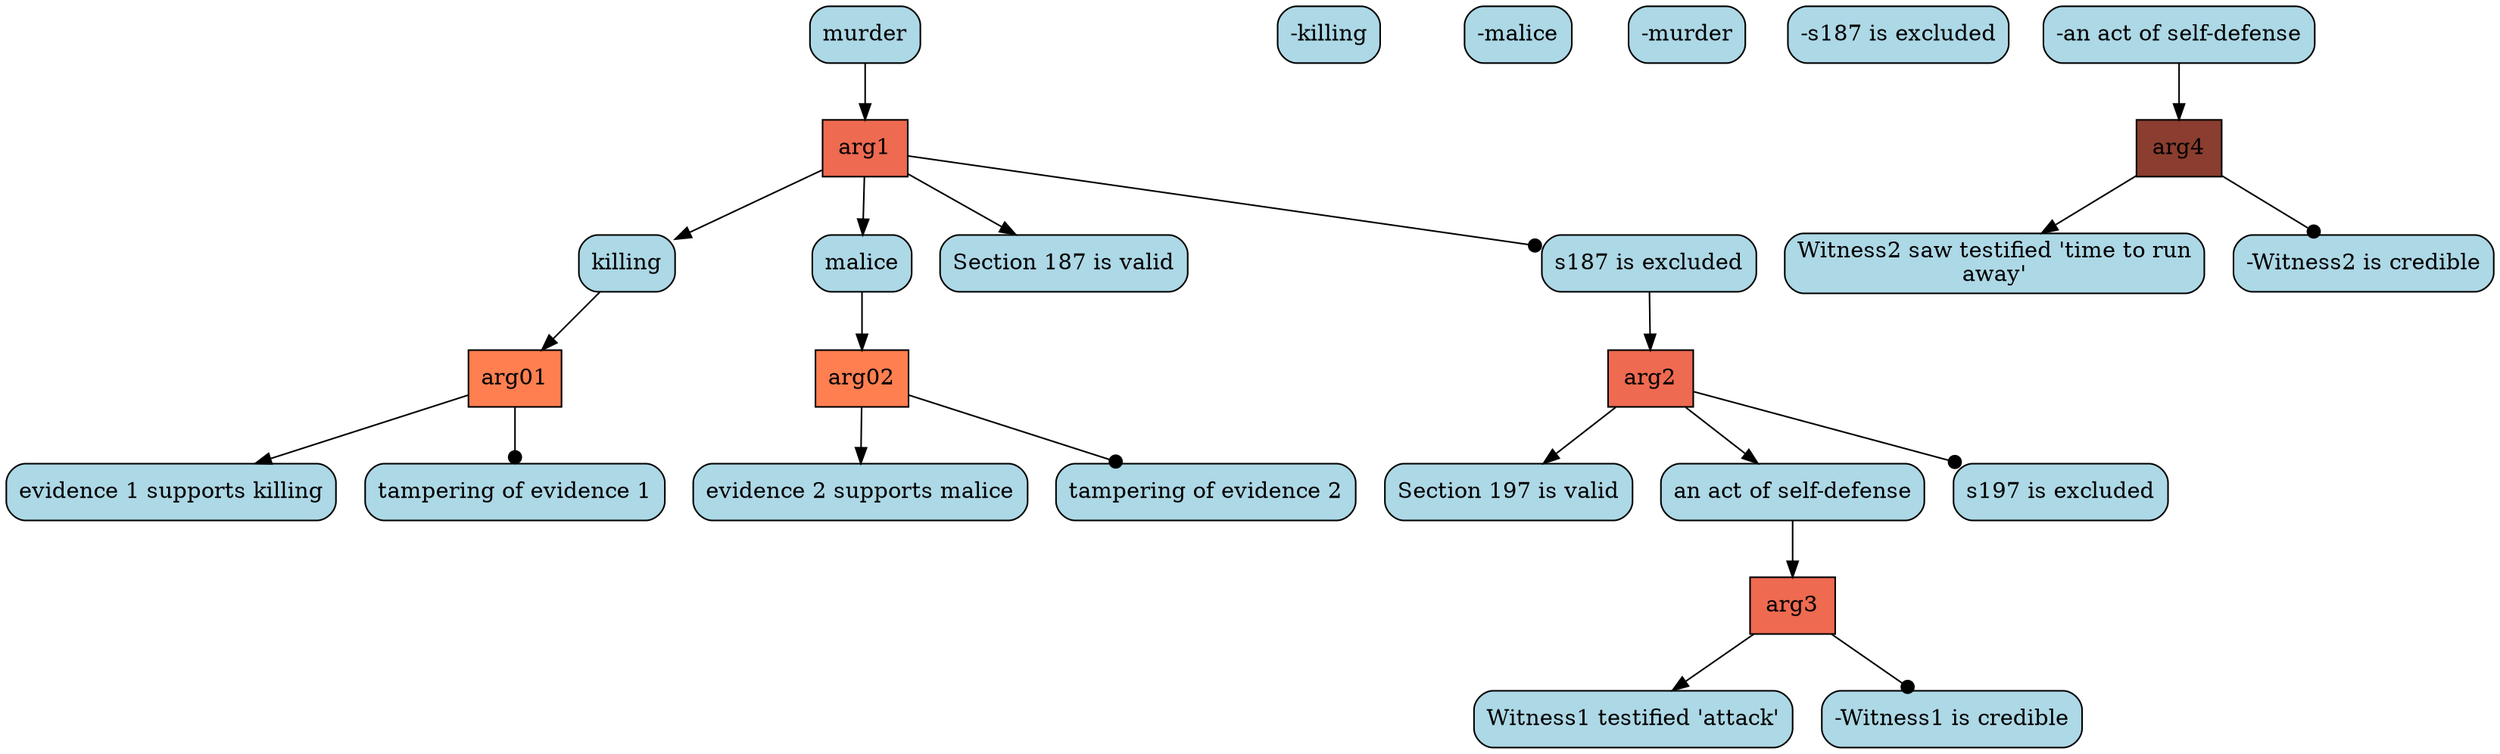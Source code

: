 digraph G{ 
"arg01" [color="black", fillcolor="coral",fixedsize=false, shape=box, style="filled"]; 
"killing" [color="black", fillcolor="lightblue", fixedsize=false,  shape="box", style="rounded,filled"]; 
"-killing" [color="black", fillcolor="lightblue", fixedsize=false,  shape="box", style="rounded,filled"]; 
"evidence 1 supports killing" [color="black", fillcolor="lightblue", fixedsize=false,  shape="box", style="rounded,filled"]; 
"tampering of evidence 1" [color="black", fillcolor="lightblue", fixedsize=false,  shape="box", style="rounded,filled"]; 
"arg02" [color="black", fillcolor="coral",fixedsize=false, shape=box, style="filled"]; 
"malice" [color="black", fillcolor="lightblue", fixedsize=false,  shape="box", style="rounded,filled"]; 
"-malice" [color="black", fillcolor="lightblue", fixedsize=false,  shape="box", style="rounded,filled"]; 
"evidence 2 supports malice" [color="black", fillcolor="lightblue", fixedsize=false,  shape="box", style="rounded,filled"]; 
"tampering of evidence 2" [color="black", fillcolor="lightblue", fixedsize=false,  shape="box", style="rounded,filled"]; 
"arg1" [color="black", fillcolor="coral2",fixedsize=false, shape=box, style="filled"]; 
"murder" [color="black", fillcolor="lightblue", fixedsize=false,  shape="box", style="rounded,filled"]; 
"-murder" [color="black", fillcolor="lightblue", fixedsize=false,  shape="box", style="rounded,filled"]; 
"Section 187 is valid" [color="black", fillcolor="lightblue", fixedsize=false,  shape="box", style="rounded,filled"]; 
"s187 is excluded" [color="black", fillcolor="lightblue", fixedsize=false,  shape="box", style="rounded,filled"]; 
"arg2" [color="black", fillcolor="coral2",fixedsize=false, shape=box, style="filled"]; 
"-s187 is excluded" [color="black", fillcolor="lightblue", fixedsize=false,  shape="box", style="rounded,filled"]; 
"Section 197 is valid" [color="black", fillcolor="lightblue", fixedsize=false,  shape="box", style="rounded,filled"]; 
"an act of self-defense" [color="black", fillcolor="lightblue", fixedsize=false,  shape="box", style="rounded,filled"]; 
"s197 is excluded" [color="black", fillcolor="lightblue", fixedsize=false,  shape="box", style="rounded,filled"]; 
"arg3" [color="black", fillcolor="coral2",fixedsize=false, shape=box, style="filled"]; 
"-an act of self-defense" [color="black", fillcolor="lightblue", fixedsize=false,  shape="box", style="rounded,filled"]; 
"Witness1 testified 'attack'" [color="black", fillcolor="lightblue", fixedsize=false,  shape="box", style="rounded,filled"]; 
"-Witness1 is credible" [color="black", fillcolor="lightblue", fixedsize=false,  shape="box", style="rounded,filled"]; 
"arg4" [color="black", fillcolor="coral4",fixedsize=false, shape=box, style="filled"]; 
"Witness2 saw testified 'time to run\naway'" [color="black", fillcolor="lightblue", fixedsize=false,  shape="box", style="rounded,filled"]; 
"-Witness2 is credible" [color="black", fillcolor="lightblue", fixedsize=false,  shape="box", style="rounded,filled"]; 
"killing" -> "arg01" ; 
"arg01" -> "evidence 1 supports killing" ; 
"arg01" -> "tampering of evidence 1" [arrowhead=dot] ; 
"malice" -> "arg02" ; 
"arg02" -> "evidence 2 supports malice" ; 
"arg02" -> "tampering of evidence 2" [arrowhead=dot] ; 
"murder" -> "arg1" ; 
"arg1" -> "Section 187 is valid" ; 
"arg1" -> "killing" ; 
"arg1" -> "malice" ; 
"arg1" -> "s187 is excluded" [arrowhead=dot] ; 
"s187 is excluded" -> "arg2" ; 
"arg2" -> "Section 197 is valid" ; 
"arg2" -> "an act of self-defense" ; 
"arg2" -> "s197 is excluded" [arrowhead=dot] ; 
"an act of self-defense" -> "arg3" ; 
"arg3" -> "Witness1 testified 'attack'" ; 
"arg3" -> "-Witness1 is credible" [arrowhead=dot] ; 
"-an act of self-defense" -> "arg4" ; 
"arg4" -> "Witness2 saw testified 'time to run\naway'" ; 
"arg4" -> "-Witness2 is credible" [arrowhead=dot] ; 
}
